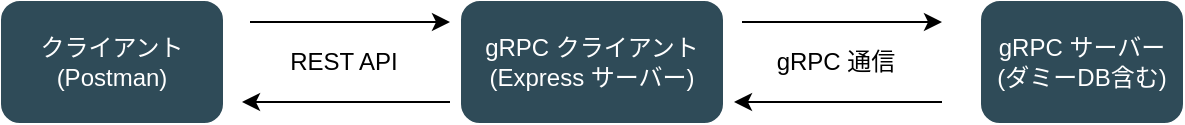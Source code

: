 <mxfile>
    <diagram id="1zJ82RBbaM2W8bQ031AX" name="Page-1">
        <mxGraphModel dx="293" dy="403" grid="1" gridSize="10" guides="1" tooltips="1" connect="1" arrows="1" fold="1" page="1" pageScale="1" pageWidth="827" pageHeight="1169" math="0" shadow="0">
            <root>
                <mxCell id="0"/>
                <mxCell id="1" parent="0"/>
                <mxCell id="38" value="" style="group" parent="1" vertex="1" connectable="0">
                    <mxGeometry x="50" y="585" width="590" height="60" as="geometry"/>
                </mxCell>
                <mxCell id="26" style="edgeStyle=none;html=1;" parent="38" edge="1">
                    <mxGeometry relative="1" as="geometry">
                        <mxPoint x="470" y="10" as="targetPoint"/>
                        <mxPoint x="370" y="10" as="sourcePoint"/>
                    </mxGeometry>
                </mxCell>
                <mxCell id="27" value="gRPC クライアント&lt;br&gt;(Express サーバー)" style="rounded=1;whiteSpace=wrap;html=1;fillColor=#2f4b58;fontColor=#ffffff;strokeColor=#2F4B58;" parent="38" vertex="1">
                    <mxGeometry x="230" width="130" height="60" as="geometry"/>
                </mxCell>
                <mxCell id="28" value="gRPC サーバー&lt;br&gt;(ダミーDB含む)" style="rounded=1;whiteSpace=wrap;html=1;fillColor=#2f4b58;fontColor=#ffffff;strokeColor=#2F4B58;" parent="38" vertex="1">
                    <mxGeometry x="490" width="100" height="60" as="geometry"/>
                </mxCell>
                <mxCell id="29" value="クライアント&lt;br&gt;(Postman)" style="rounded=1;whiteSpace=wrap;html=1;fillColor=#2f4b58;fontColor=#ffffff;strokeColor=#2F4B58;" parent="38" vertex="1">
                    <mxGeometry width="110" height="60" as="geometry"/>
                </mxCell>
                <mxCell id="30" style="edgeStyle=none;html=1;" parent="38" edge="1">
                    <mxGeometry relative="1" as="geometry">
                        <mxPoint x="366" y="50" as="targetPoint"/>
                        <mxPoint x="470" y="50" as="sourcePoint"/>
                    </mxGeometry>
                </mxCell>
                <mxCell id="31" value="gRPC 通信" style="text;html=1;strokeColor=none;fillColor=none;align=center;verticalAlign=middle;whiteSpace=wrap;rounded=0;" parent="38" vertex="1">
                    <mxGeometry x="374" y="15" width="86" height="30" as="geometry"/>
                </mxCell>
                <mxCell id="32" style="edgeStyle=none;html=1;" parent="38" edge="1">
                    <mxGeometry relative="1" as="geometry">
                        <mxPoint x="224" y="10" as="targetPoint"/>
                        <mxPoint x="124" y="10" as="sourcePoint"/>
                    </mxGeometry>
                </mxCell>
                <mxCell id="33" style="edgeStyle=none;html=1;" parent="38" edge="1">
                    <mxGeometry relative="1" as="geometry">
                        <mxPoint x="120" y="50" as="targetPoint"/>
                        <mxPoint x="224" y="50" as="sourcePoint"/>
                    </mxGeometry>
                </mxCell>
                <mxCell id="34" value="REST API" style="text;html=1;strokeColor=none;fillColor=none;align=center;verticalAlign=middle;whiteSpace=wrap;rounded=0;" parent="38" vertex="1">
                    <mxGeometry x="128" y="15" width="86" height="30" as="geometry"/>
                </mxCell>
            </root>
        </mxGraphModel>
    </diagram>
</mxfile>